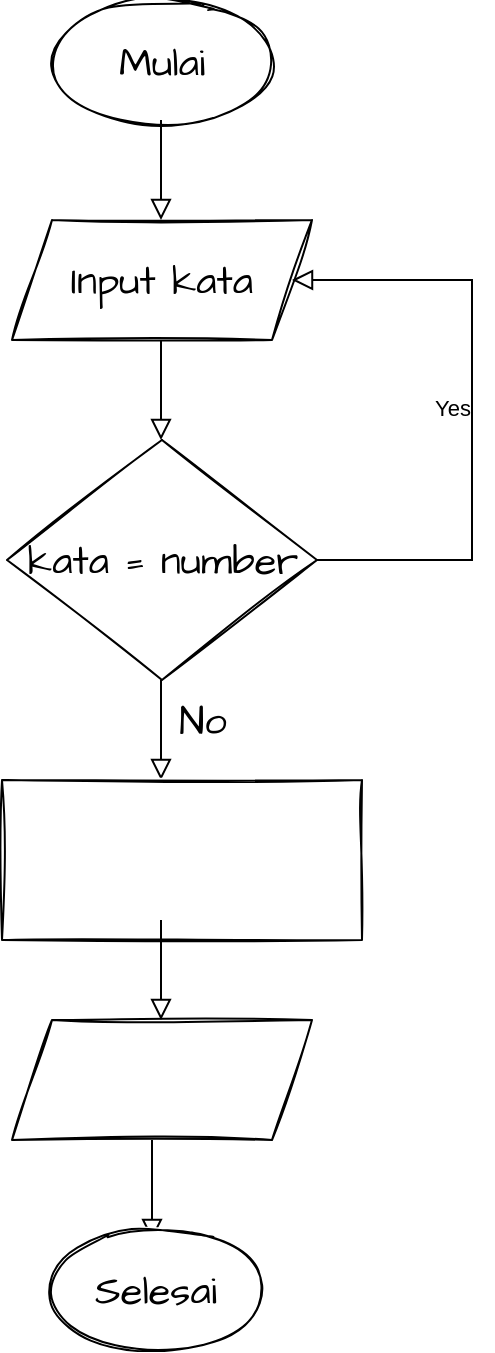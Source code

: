 <mxfile version="16.2.4" type="device"><diagram id="C5RBs43oDa-KdzZeNtuy" name="Page-1"><mxGraphModel dx="868" dy="425" grid="1" gridSize="10" guides="1" tooltips="1" connect="1" arrows="1" fold="1" page="1" pageScale="1" pageWidth="827" pageHeight="1169" math="0" shadow="0"><root><mxCell id="WIyWlLk6GJQsqaUBKTNV-0"/><mxCell id="WIyWlLk6GJQsqaUBKTNV-1" parent="WIyWlLk6GJQsqaUBKTNV-0"/><mxCell id="2JyezHyNtVt_AoaJmQdO-0" value="Mulai" style="ellipse;whiteSpace=wrap;html=1;sketch=1;hachureGap=4;fontFamily=Architects Daughter;fontSource=https%3A%2F%2Ffonts.googleapis.com%2Fcss%3Ffamily%3DArchitects%2BDaughter;fontSize=20;" vertex="1" parent="WIyWlLk6GJQsqaUBKTNV-1"><mxGeometry x="365" y="190" width="110" height="60" as="geometry"/></mxCell><mxCell id="2JyezHyNtVt_AoaJmQdO-1" value="" style="rounded=0;html=1;jettySize=auto;orthogonalLoop=1;fontSize=11;endArrow=block;endFill=0;endSize=8;strokeWidth=1;shadow=0;labelBackgroundColor=none;edgeStyle=orthogonalEdgeStyle;" edge="1" parent="WIyWlLk6GJQsqaUBKTNV-1"><mxGeometry relative="1" as="geometry"><mxPoint x="419.5" y="249" as="sourcePoint"/><mxPoint x="419.5" y="299" as="targetPoint"/></mxGeometry></mxCell><mxCell id="2JyezHyNtVt_AoaJmQdO-2" value="Input kata" style="shape=parallelogram;perimeter=parallelogramPerimeter;whiteSpace=wrap;html=1;fixedSize=1;sketch=1;hachureGap=4;fontFamily=Architects Daughter;fontSource=https%3A%2F%2Ffonts.googleapis.com%2Fcss%3Ffamily%3DArchitects%2BDaughter;fontSize=20;" vertex="1" parent="WIyWlLk6GJQsqaUBKTNV-1"><mxGeometry x="345" y="299" width="150" height="60" as="geometry"/></mxCell><mxCell id="2JyezHyNtVt_AoaJmQdO-3" value="" style="rounded=0;html=1;jettySize=auto;orthogonalLoop=1;fontSize=11;endArrow=block;endFill=0;endSize=8;strokeWidth=1;shadow=0;labelBackgroundColor=none;edgeStyle=orthogonalEdgeStyle;" edge="1" parent="WIyWlLk6GJQsqaUBKTNV-1"><mxGeometry relative="1" as="geometry"><mxPoint x="419.5" y="359" as="sourcePoint"/><mxPoint x="419.5" y="409" as="targetPoint"/></mxGeometry></mxCell><mxCell id="2JyezHyNtVt_AoaJmQdO-4" value="kata = number" style="rhombus;whiteSpace=wrap;html=1;sketch=1;hachureGap=4;fontFamily=Architects Daughter;fontSource=https%3A%2F%2Ffonts.googleapis.com%2Fcss%3Ffamily%3DArchitects%2BDaughter;fontSize=20;" vertex="1" parent="WIyWlLk6GJQsqaUBKTNV-1"><mxGeometry x="342.5" y="409" width="155" height="120" as="geometry"/></mxCell><mxCell id="2JyezHyNtVt_AoaJmQdO-5" value="" style="rounded=0;html=1;jettySize=auto;orthogonalLoop=1;fontSize=11;endArrow=block;endFill=0;endSize=8;strokeWidth=1;shadow=0;labelBackgroundColor=none;edgeStyle=orthogonalEdgeStyle;" edge="1" parent="WIyWlLk6GJQsqaUBKTNV-1"><mxGeometry relative="1" as="geometry"><mxPoint x="419.5" y="529" as="sourcePoint"/><mxPoint x="419.5" y="579" as="targetPoint"/></mxGeometry></mxCell><mxCell id="2JyezHyNtVt_AoaJmQdO-6" value="No" style="text;html=1;align=center;verticalAlign=middle;resizable=0;points=[];autosize=1;strokeColor=none;fillColor=none;sketch=1;hachureGap=4;fontFamily=Architects Daughter;fontSource=https%3A%2F%2Ffonts.googleapis.com%2Fcss%3Ffamily%3DArchitects%2BDaughter;fontSize=20;" vertex="1" parent="WIyWlLk6GJQsqaUBKTNV-1"><mxGeometry x="420" y="534" width="40" height="30" as="geometry"/></mxCell><mxCell id="2JyezHyNtVt_AoaJmQdO-7" value="Yes" style="edgeStyle=orthogonalEdgeStyle;rounded=0;html=1;jettySize=auto;orthogonalLoop=1;fontSize=11;endArrow=block;endFill=0;endSize=8;strokeWidth=1;shadow=0;labelBackgroundColor=none;exitX=1;exitY=0.5;exitDx=0;exitDy=0;entryX=1;entryY=0.5;entryDx=0;entryDy=0;" edge="1" parent="WIyWlLk6GJQsqaUBKTNV-1" source="2JyezHyNtVt_AoaJmQdO-4" target="2JyezHyNtVt_AoaJmQdO-2"><mxGeometry y="10" relative="1" as="geometry"><mxPoint as="offset"/><mxPoint x="505" y="469" as="sourcePoint"/><mxPoint x="495" y="328.5" as="targetPoint"/><Array as="points"><mxPoint x="575" y="469"/><mxPoint x="575" y="329"/></Array></mxGeometry></mxCell><mxCell id="2JyezHyNtVt_AoaJmQdO-8" value="" style="rounded=0;whiteSpace=wrap;html=1;sketch=1;hachureGap=4;fontFamily=Architects Daughter;fontSource=https%3A%2F%2Ffonts.googleapis.com%2Fcss%3Ffamily%3DArchitects%2BDaughter;fontSize=20;" vertex="1" parent="WIyWlLk6GJQsqaUBKTNV-1"><mxGeometry x="340" y="579" width="180" height="80" as="geometry"/></mxCell><mxCell id="2JyezHyNtVt_AoaJmQdO-9" value="" style="shape=parallelogram;perimeter=parallelogramPerimeter;whiteSpace=wrap;html=1;fixedSize=1;sketch=1;hachureGap=4;fontFamily=Architects Daughter;fontSource=https%3A%2F%2Ffonts.googleapis.com%2Fcss%3Ffamily%3DArchitects%2BDaughter;fontSize=20;" vertex="1" parent="WIyWlLk6GJQsqaUBKTNV-1"><mxGeometry x="345" y="699" width="150" height="60" as="geometry"/></mxCell><mxCell id="2JyezHyNtVt_AoaJmQdO-10" value="" style="rounded=0;html=1;jettySize=auto;orthogonalLoop=1;fontSize=11;endArrow=block;endFill=0;endSize=8;strokeWidth=1;shadow=0;labelBackgroundColor=none;edgeStyle=orthogonalEdgeStyle;" edge="1" parent="WIyWlLk6GJQsqaUBKTNV-1"><mxGeometry relative="1" as="geometry"><mxPoint x="419.5" y="649" as="sourcePoint"/><mxPoint x="419.5" y="699" as="targetPoint"/></mxGeometry></mxCell><mxCell id="2JyezHyNtVt_AoaJmQdO-11" value="" style="rounded=0;html=1;jettySize=auto;orthogonalLoop=1;fontSize=11;endArrow=block;endFill=0;endSize=8;strokeWidth=1;shadow=0;labelBackgroundColor=none;edgeStyle=orthogonalEdgeStyle;" edge="1" parent="WIyWlLk6GJQsqaUBKTNV-1"><mxGeometry relative="1" as="geometry"><mxPoint x="415" y="759" as="sourcePoint"/><mxPoint x="415" y="809" as="targetPoint"/></mxGeometry></mxCell><mxCell id="2JyezHyNtVt_AoaJmQdO-12" value="Selesai" style="ellipse;whiteSpace=wrap;html=1;sketch=1;hachureGap=4;fontFamily=Architects Daughter;fontSource=https%3A%2F%2Ffonts.googleapis.com%2Fcss%3Ffamily%3DArchitects%2BDaughter;fontSize=20;" vertex="1" parent="WIyWlLk6GJQsqaUBKTNV-1"><mxGeometry x="362" y="804" width="110" height="60" as="geometry"/></mxCell></root></mxGraphModel></diagram></mxfile>
